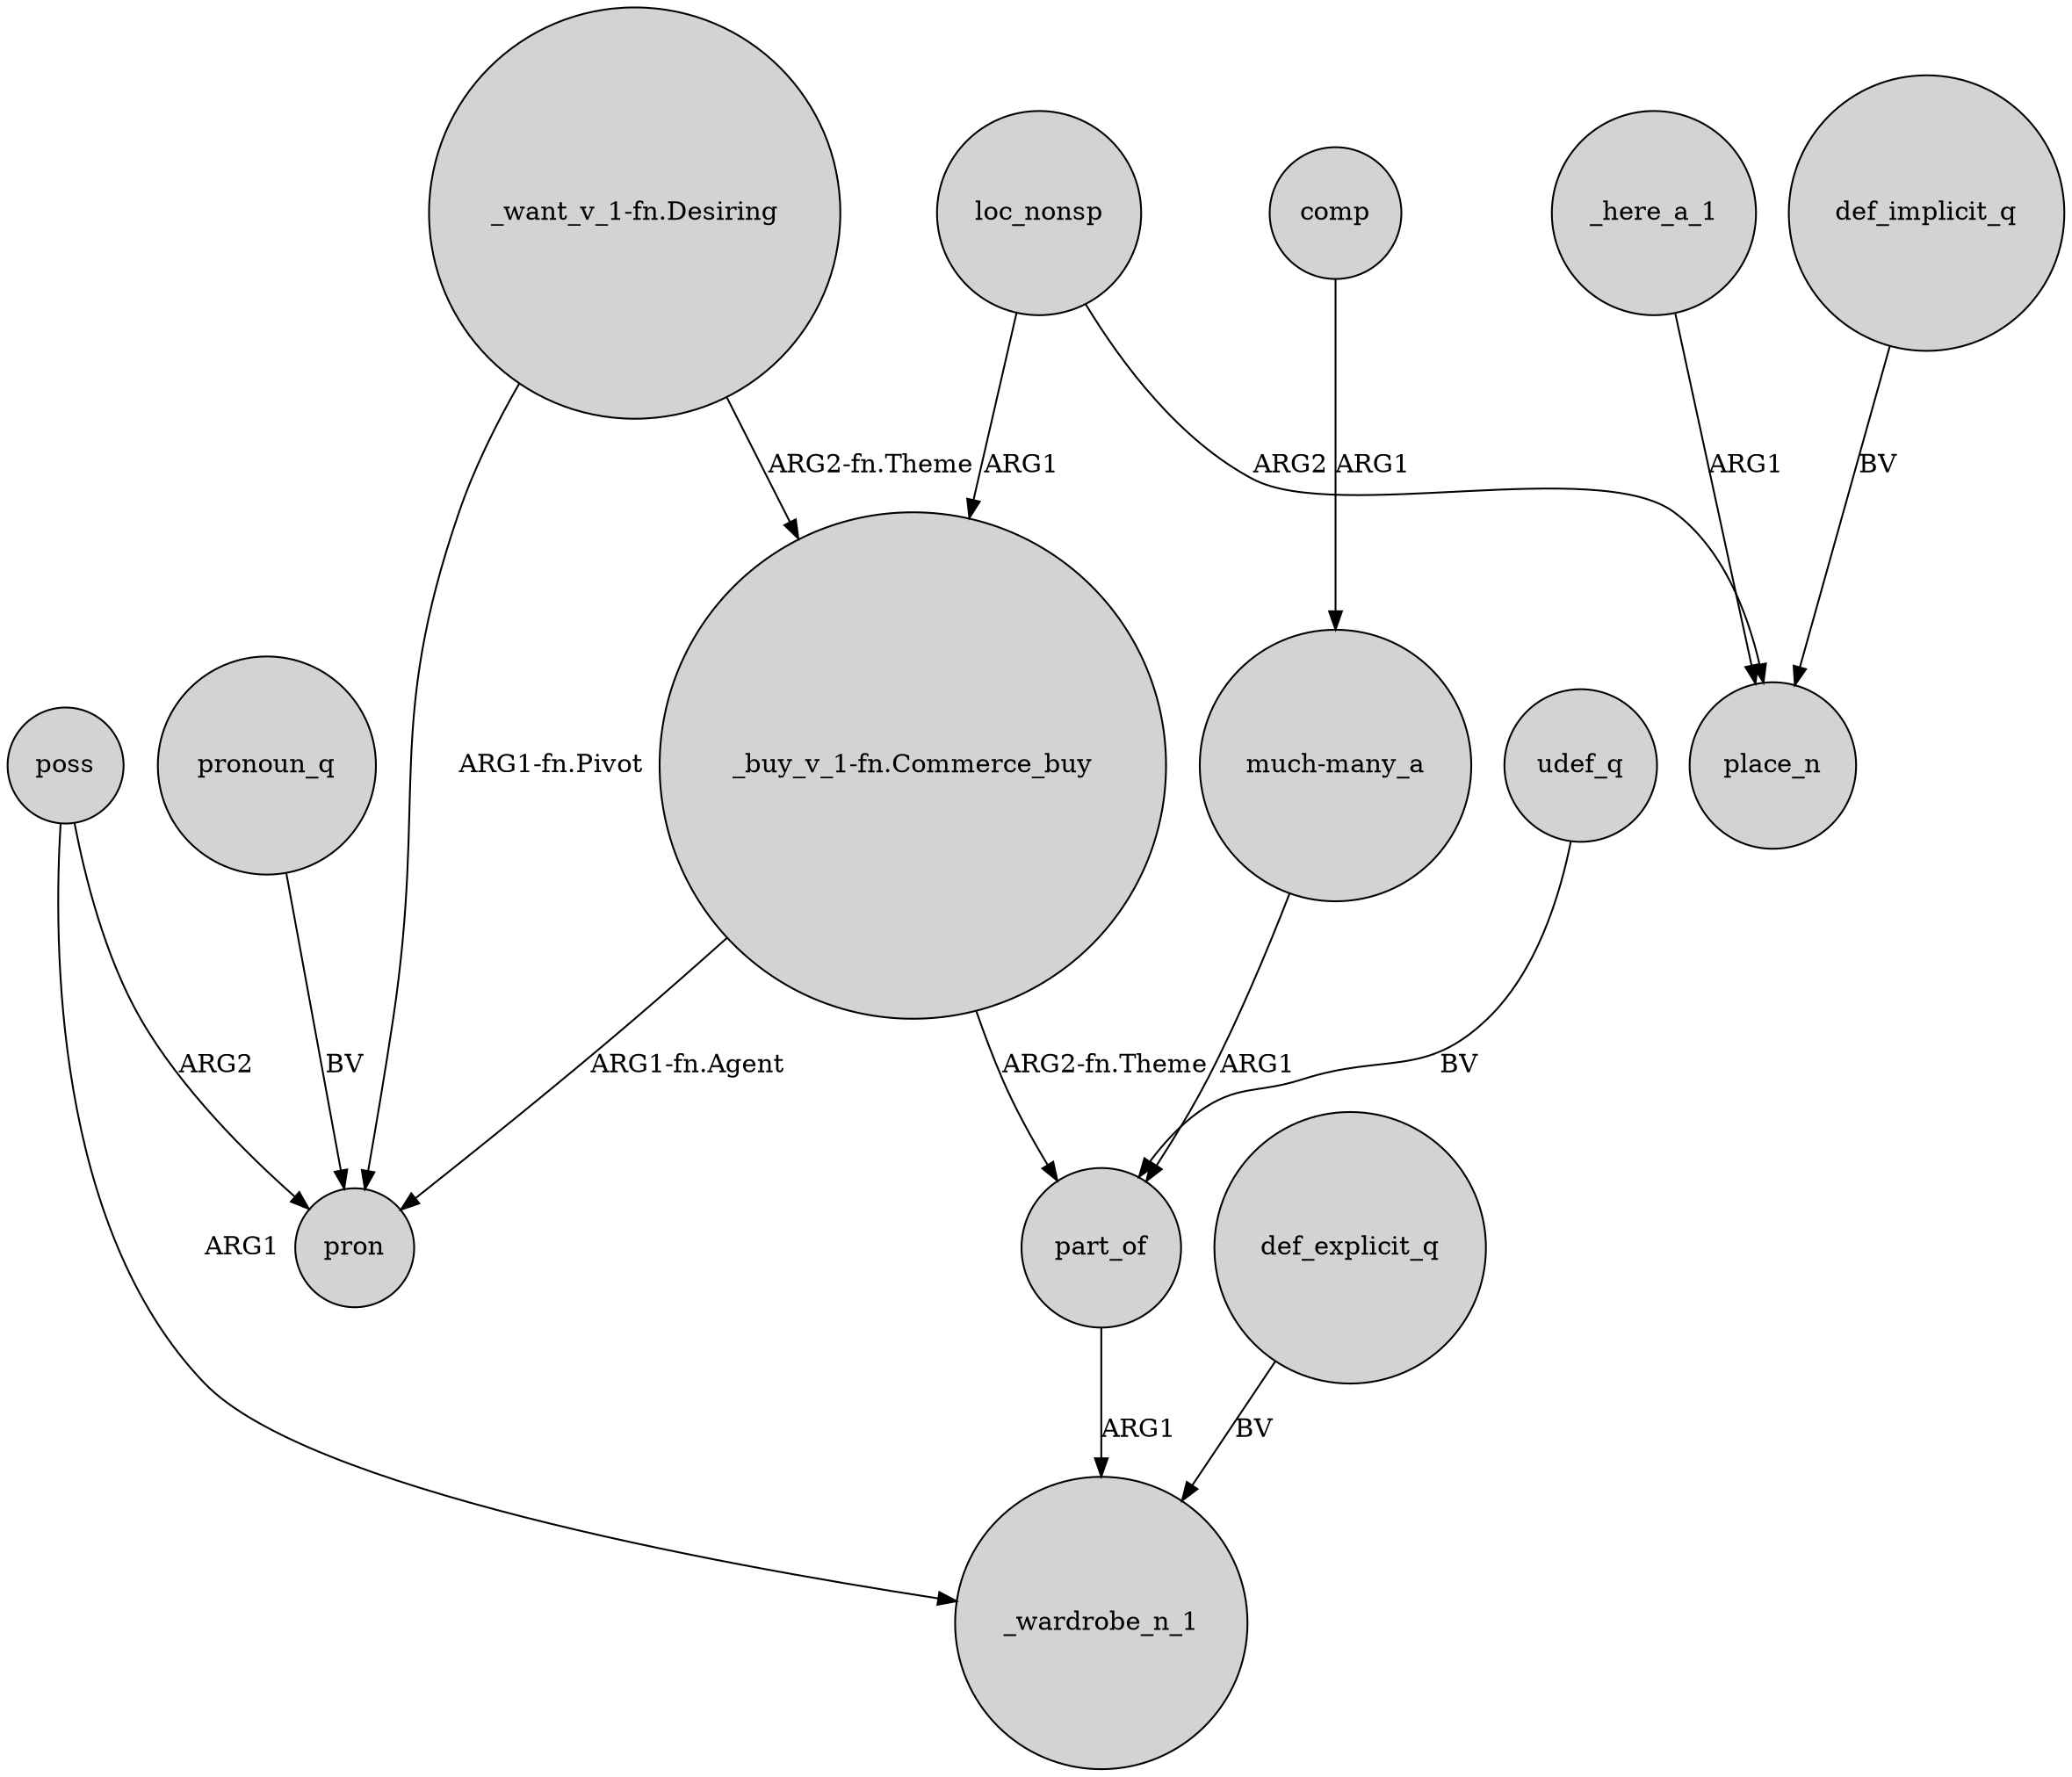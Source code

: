 digraph {
	node [shape=circle style=filled]
	"_buy_v_1-fn.Commerce_buy" -> part_of [label="ARG2-fn.Theme"]
	"_want_v_1-fn.Desiring" -> pron [label="ARG1-fn.Pivot"]
	"_want_v_1-fn.Desiring" -> "_buy_v_1-fn.Commerce_buy" [label="ARG2-fn.Theme"]
	loc_nonsp -> place_n [label=ARG2]
	comp -> "much-many_a" [label=ARG1]
	udef_q -> part_of [label=BV]
	def_implicit_q -> place_n [label=BV]
	_here_a_1 -> place_n [label=ARG1]
	poss -> pron [label=ARG2]
	def_explicit_q -> _wardrobe_n_1 [label=BV]
	part_of -> _wardrobe_n_1 [label=ARG1]
	loc_nonsp -> "_buy_v_1-fn.Commerce_buy" [label=ARG1]
	"_buy_v_1-fn.Commerce_buy" -> pron [label="ARG1-fn.Agent"]
	"much-many_a" -> part_of [label=ARG1]
	poss -> _wardrobe_n_1 [label=ARG1]
	pronoun_q -> pron [label=BV]
}
